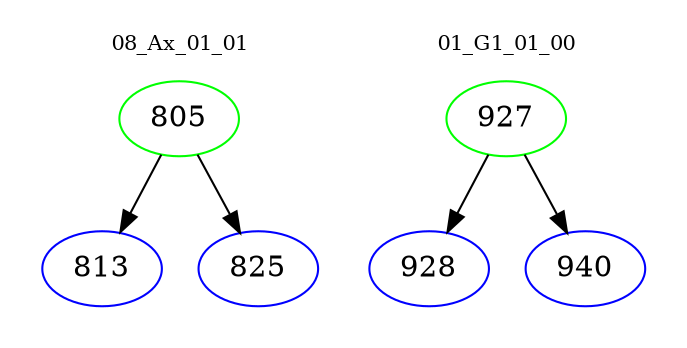digraph{
subgraph cluster_0 {
color = white
label = "08_Ax_01_01";
fontsize=10;
T0_805 [label="805", color="green"]
T0_805 -> T0_813 [color="black"]
T0_813 [label="813", color="blue"]
T0_805 -> T0_825 [color="black"]
T0_825 [label="825", color="blue"]
}
subgraph cluster_1 {
color = white
label = "01_G1_01_00";
fontsize=10;
T1_927 [label="927", color="green"]
T1_927 -> T1_928 [color="black"]
T1_928 [label="928", color="blue"]
T1_927 -> T1_940 [color="black"]
T1_940 [label="940", color="blue"]
}
}
